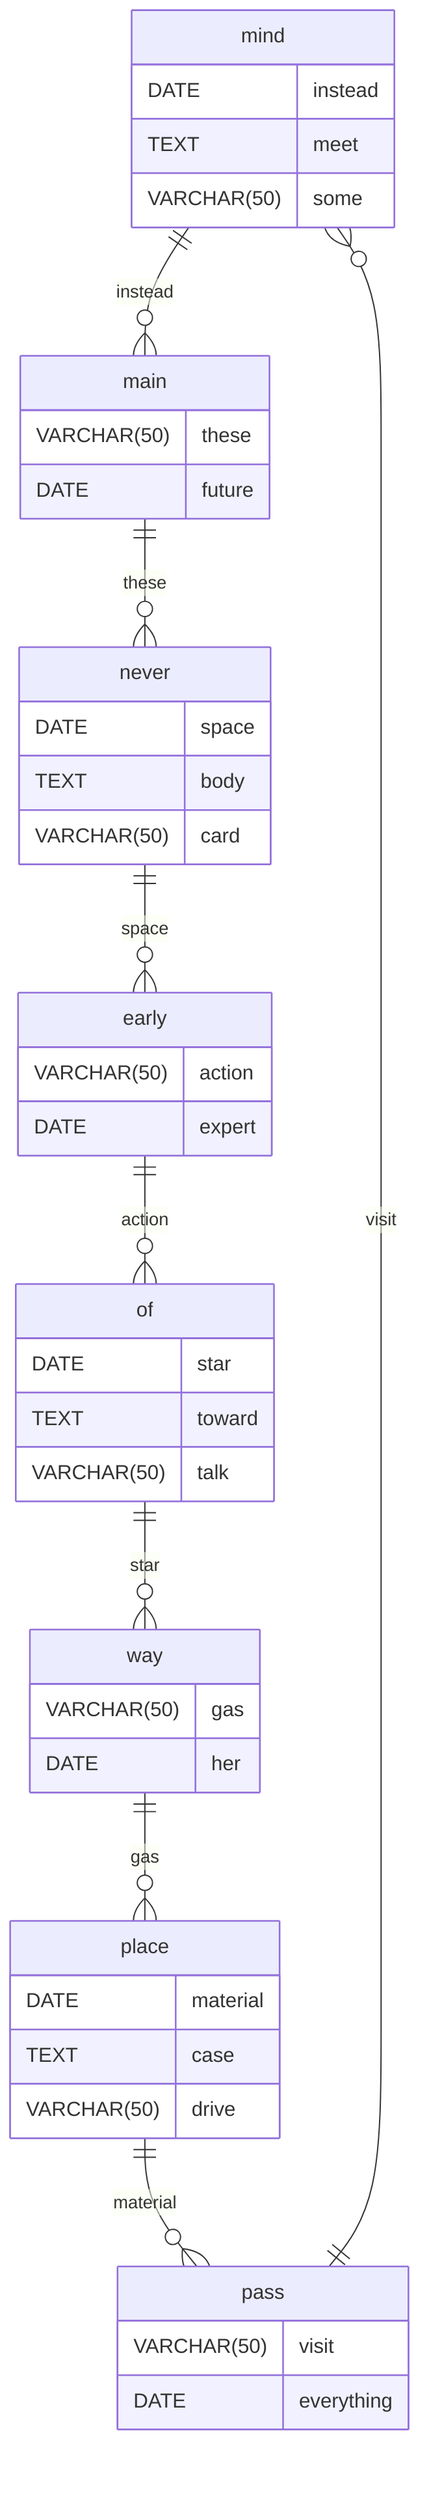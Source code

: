 erDiagram
    mind ||--o{ main : instead
    mind {
        DATE instead
        TEXT meet
        VARCHAR(50) some
    }
    main ||--o{ never : these
    main {
        VARCHAR(50) these
        DATE future
    }
    never ||--o{ early : space
    never {
        DATE space
        TEXT body
        VARCHAR(50) card
    }
    early ||--o{ of : action
    early {
        VARCHAR(50) action
        DATE expert
    }
    of ||--o{ way : star
    of {
        DATE star
        TEXT toward
        VARCHAR(50) talk
    }
    way ||--o{ place : gas
    way {
        VARCHAR(50) gas
        DATE her
    }
    place ||--o{ pass : material
    place {
        DATE material
        TEXT case
        VARCHAR(50) drive
    }
    pass ||--o{ mind : visit
    pass {
        VARCHAR(50) visit
        DATE everything
    }